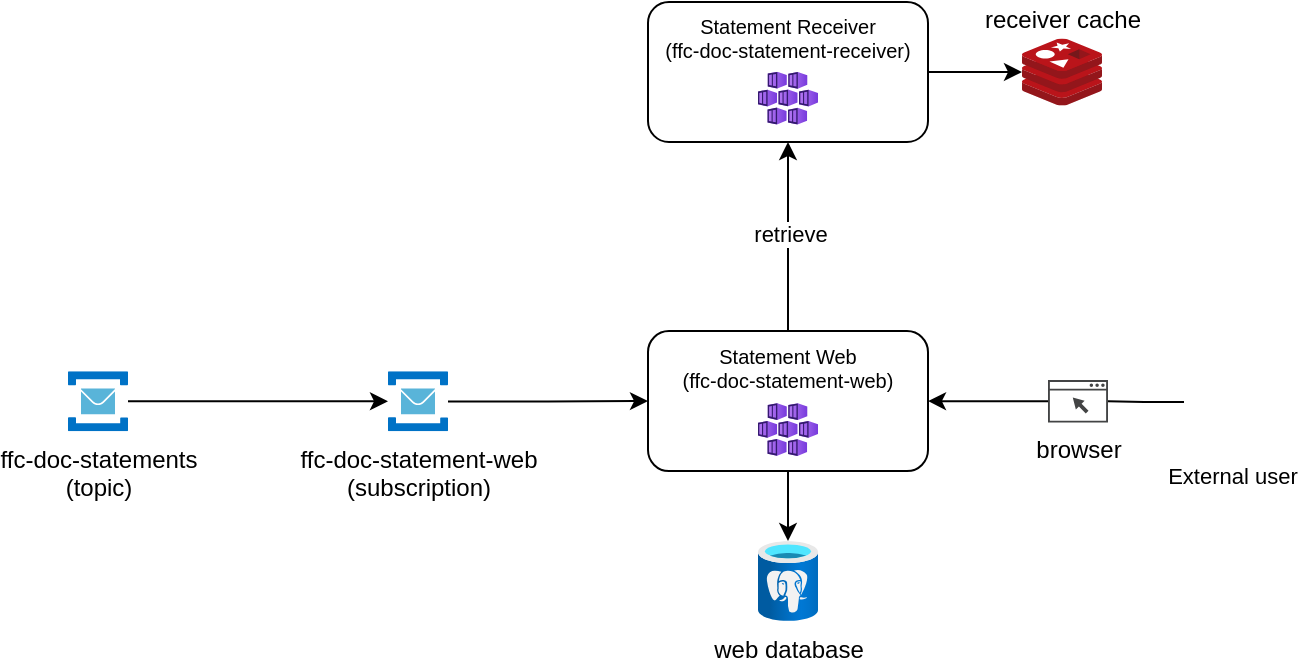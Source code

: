 <mxfile version="21.3.6" type="device">
  <diagram name="Page-1" id="kXHR0VAbNVezRjnfx8mP">
    <mxGraphModel dx="3674" dy="-1598" grid="1" gridSize="10" guides="1" tooltips="1" connect="1" arrows="1" fold="1" page="1" pageScale="1" pageWidth="827" pageHeight="1169" math="0" shadow="0">
      <root>
        <mxCell id="0" />
        <mxCell id="1" parent="0" />
        <mxCell id="tcIZFkuSUAdjtvcg8MCh-6" value="" style="edgeStyle=orthogonalEdgeStyle;rounded=0;orthogonalLoop=1;jettySize=auto;html=1;" edge="1" parent="1" source="tcIZFkuSUAdjtvcg8MCh-7" target="tcIZFkuSUAdjtvcg8MCh-9">
          <mxGeometry relative="1" as="geometry" />
        </mxCell>
        <mxCell id="tcIZFkuSUAdjtvcg8MCh-7" value="ffc-doc-statements&lt;br&gt;(topic)" style="sketch=0;aspect=fixed;html=1;points=[];align=center;image;fontSize=12;image=img/lib/mscae/Service_Bus.svg;" vertex="1" parent="1">
          <mxGeometry x="-2400" y="2734.66" width="30" height="30" as="geometry" />
        </mxCell>
        <mxCell id="tcIZFkuSUAdjtvcg8MCh-8" value="" style="edgeStyle=orthogonalEdgeStyle;rounded=0;orthogonalLoop=1;jettySize=auto;html=1;entryX=0;entryY=0.5;entryDx=0;entryDy=0;" edge="1" parent="1" source="tcIZFkuSUAdjtvcg8MCh-9" target="tcIZFkuSUAdjtvcg8MCh-23">
          <mxGeometry relative="1" as="geometry">
            <mxPoint x="-2128.75" y="2749.66" as="targetPoint" />
          </mxGeometry>
        </mxCell>
        <mxCell id="tcIZFkuSUAdjtvcg8MCh-9" value="ffc-doc-statement-web&lt;br&gt;(subscription)" style="sketch=0;aspect=fixed;html=1;points=[];align=center;image;fontSize=12;image=img/lib/mscae/Service_Bus.svg;" vertex="1" parent="1">
          <mxGeometry x="-2240" y="2734.66" width="30" height="30" as="geometry" />
        </mxCell>
        <mxCell id="tcIZFkuSUAdjtvcg8MCh-19" style="edgeStyle=orthogonalEdgeStyle;rounded=0;orthogonalLoop=1;jettySize=auto;html=1;" edge="1" parent="1" source="tcIZFkuSUAdjtvcg8MCh-23" target="tcIZFkuSUAdjtvcg8MCh-25">
          <mxGeometry relative="1" as="geometry" />
        </mxCell>
        <mxCell id="tcIZFkuSUAdjtvcg8MCh-74" value="" style="edgeStyle=orthogonalEdgeStyle;rounded=0;orthogonalLoop=1;jettySize=auto;html=1;entryX=0.5;entryY=1;entryDx=0;entryDy=0;" edge="1" parent="1" source="tcIZFkuSUAdjtvcg8MCh-23" target="tcIZFkuSUAdjtvcg8MCh-55">
          <mxGeometry relative="1" as="geometry">
            <mxPoint x="-2043.75" y="2648" as="targetPoint" />
          </mxGeometry>
        </mxCell>
        <mxCell id="tcIZFkuSUAdjtvcg8MCh-75" value="retrieve" style="edgeLabel;html=1;align=center;verticalAlign=middle;resizable=0;points=[];" vertex="1" connectable="0" parent="tcIZFkuSUAdjtvcg8MCh-74">
          <mxGeometry x="0.037" y="-1" relative="1" as="geometry">
            <mxPoint as="offset" />
          </mxGeometry>
        </mxCell>
        <mxCell id="tcIZFkuSUAdjtvcg8MCh-23" value="Statement Web&lt;br style=&quot;font-size: 10px;&quot;&gt;(ffc-doc-statement-web)" style="rounded=1;whiteSpace=wrap;html=1;verticalAlign=top;fontSize=10;" vertex="1" parent="1">
          <mxGeometry x="-2110" y="2714.54" width="140" height="70" as="geometry" />
        </mxCell>
        <mxCell id="tcIZFkuSUAdjtvcg8MCh-24" value="" style="aspect=fixed;html=1;points=[];align=center;image;fontSize=12;image=img/lib/azure2/compute/Kubernetes_Services.svg;" vertex="1" parent="1">
          <mxGeometry x="-2055" y="2750.54" width="30" height="26.47" as="geometry" />
        </mxCell>
        <mxCell id="tcIZFkuSUAdjtvcg8MCh-25" value="web database" style="aspect=fixed;html=1;points=[];align=center;image;fontSize=12;image=img/lib/azure2/databases/Azure_Database_PostgreSQL_Server.svg;" vertex="1" parent="1">
          <mxGeometry x="-2055" y="2819.54" width="30" height="40" as="geometry" />
        </mxCell>
        <mxCell id="tcIZFkuSUAdjtvcg8MCh-51" value="receiver cache" style="sketch=0;aspect=fixed;html=1;points=[];align=center;image;fontSize=12;image=img/lib/mscae/Cache_Redis_Product.svg;labelPosition=center;verticalLabelPosition=top;verticalAlign=bottom;" vertex="1" parent="1">
          <mxGeometry x="-1923" y="2568.2" width="40" height="33.6" as="geometry" />
        </mxCell>
        <mxCell id="tcIZFkuSUAdjtvcg8MCh-53" value="" style="edgeStyle=orthogonalEdgeStyle;rounded=0;orthogonalLoop=1;jettySize=auto;html=1;" edge="1" parent="1" source="tcIZFkuSUAdjtvcg8MCh-55" target="tcIZFkuSUAdjtvcg8MCh-51">
          <mxGeometry relative="1" as="geometry" />
        </mxCell>
        <mxCell id="tcIZFkuSUAdjtvcg8MCh-55" value="Statement Receiver&lt;br style=&quot;font-size: 10px;&quot;&gt;(ffc-doc-statement-receiver)" style="rounded=1;whiteSpace=wrap;html=1;verticalAlign=top;fontSize=10;" vertex="1" parent="1">
          <mxGeometry x="-2110" y="2550" width="140" height="70" as="geometry" />
        </mxCell>
        <mxCell id="tcIZFkuSUAdjtvcg8MCh-56" value="" style="aspect=fixed;html=1;points=[];align=center;image;fontSize=12;image=img/lib/azure2/compute/Kubernetes_Services.svg;" vertex="1" parent="1">
          <mxGeometry x="-2055" y="2584.87" width="30" height="26.47" as="geometry" />
        </mxCell>
        <mxCell id="tcIZFkuSUAdjtvcg8MCh-61" value="" style="edgeStyle=orthogonalEdgeStyle;rounded=0;orthogonalLoop=1;jettySize=auto;html=1;endArrow=none;endFill=0;exitX=0;exitY=0.5;exitDx=0;exitDy=0;" edge="1" parent="1" source="tcIZFkuSUAdjtvcg8MCh-62" target="tcIZFkuSUAdjtvcg8MCh-64">
          <mxGeometry relative="1" as="geometry" />
        </mxCell>
        <mxCell id="tcIZFkuSUAdjtvcg8MCh-62" value="External user" style="shape=image;html=1;verticalAlign=top;verticalLabelPosition=bottom;labelBackgroundColor=#ffffff;imageAspect=0;aspect=fixed;image=https://cdn1.iconfinder.com/data/icons/CrystalClear/128x128/kdm/user_male.png;fontSize=11;" vertex="1" parent="1">
          <mxGeometry x="-1842" y="2726" width="48" height="48" as="geometry" />
        </mxCell>
        <mxCell id="tcIZFkuSUAdjtvcg8MCh-63" value="" style="edgeStyle=orthogonalEdgeStyle;rounded=0;orthogonalLoop=1;jettySize=auto;html=1;entryX=1;entryY=0.5;entryDx=0;entryDy=0;" edge="1" parent="1" source="tcIZFkuSUAdjtvcg8MCh-64" target="tcIZFkuSUAdjtvcg8MCh-23">
          <mxGeometry relative="1" as="geometry">
            <mxPoint x="-1920" y="2719.66" as="targetPoint" />
          </mxGeometry>
        </mxCell>
        <mxCell id="tcIZFkuSUAdjtvcg8MCh-64" value="browser" style="sketch=0;pointerEvents=1;shadow=0;dashed=0;html=1;strokeColor=none;fillColor=#434445;aspect=fixed;labelPosition=center;verticalLabelPosition=bottom;verticalAlign=top;align=center;outlineConnect=0;shape=mxgraph.vvd.web_browser;" vertex="1" parent="1">
          <mxGeometry x="-1910" y="2739.01" width="30" height="21.3" as="geometry" />
        </mxCell>
        <mxCell id="tcIZFkuSUAdjtvcg8MCh-73" value="" style="shape=image;html=1;verticalAlign=top;verticalLabelPosition=bottom;labelBackgroundColor=#ffffff;imageAspect=0;aspect=fixed;image=https://cdn4.iconfinder.com/data/icons/file-extensions-1/64/pdfs-128.png" vertex="1" parent="1">
          <mxGeometry x="-2030" y="2677.66" width="30" height="30" as="geometry" />
        </mxCell>
      </root>
    </mxGraphModel>
  </diagram>
</mxfile>
